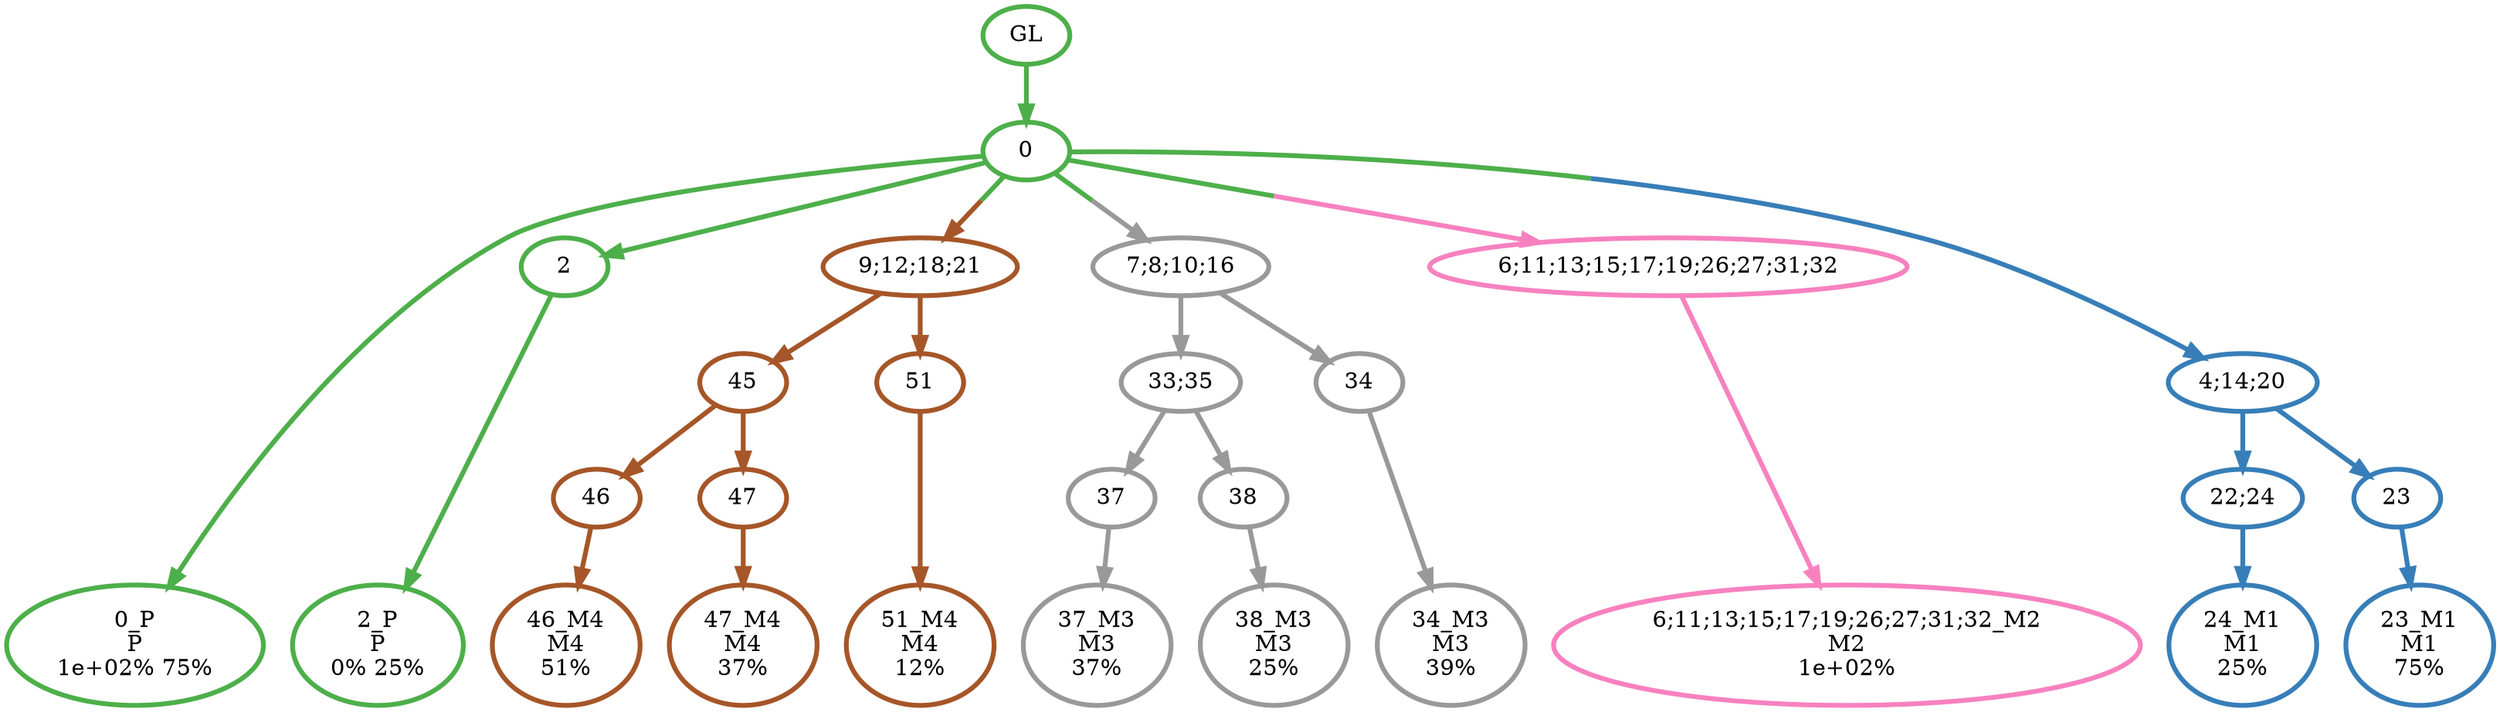 digraph T {
	{
		rank=same
		25 [penwidth=3,colorscheme=set19,color=3,label="0_P\nP\n1e+02% 75%"]
		23 [penwidth=3,colorscheme=set19,color=3,label="2_P\nP\n0% 25%"]
		21 [penwidth=3,colorscheme=set19,color=2,label="24_M1\nM1\n25%"]
		19 [penwidth=3,colorscheme=set19,color=2,label="23_M1\nM1\n75%"]
		18 [penwidth=3,colorscheme=set19,color=8,label="6;11;13;15;17;19;26;27;31;32_M2\nM2\n1e+02%"]
		15 [penwidth=3,colorscheme=set19,color=9,label="37_M3\nM3\n37%"]
		13 [penwidth=3,colorscheme=set19,color=9,label="38_M3\nM3\n25%"]
		11 [penwidth=3,colorscheme=set19,color=9,label="34_M3\nM3\n39%"]
		8 [penwidth=3,colorscheme=set19,color=7,label="46_M4\nM4\n51%"]
		6 [penwidth=3,colorscheme=set19,color=7,label="47_M4\nM4\n37%"]
		4 [penwidth=3,colorscheme=set19,color=7,label="51_M4\nM4\n12%"]
	}
	27 [penwidth=3,colorscheme=set19,color=3,label="GL"]
	26 [penwidth=3,colorscheme=set19,color=3,label="0"]
	24 [penwidth=3,colorscheme=set19,color=3,label="2"]
	22 [penwidth=3,colorscheme=set19,color=2,label="22;24"]
	20 [penwidth=3,colorscheme=set19,color=2,label="23"]
	17 [penwidth=3,colorscheme=set19,color=9,label="33;35"]
	16 [penwidth=3,colorscheme=set19,color=9,label="37"]
	14 [penwidth=3,colorscheme=set19,color=9,label="38"]
	12 [penwidth=3,colorscheme=set19,color=9,label="34"]
	10 [penwidth=3,colorscheme=set19,color=7,label="45"]
	9 [penwidth=3,colorscheme=set19,color=7,label="46"]
	7 [penwidth=3,colorscheme=set19,color=7,label="47"]
	5 [penwidth=3,colorscheme=set19,color=7,label="51"]
	3 [penwidth=3,colorscheme=set19,color=7,label="9;12;18;21"]
	2 [penwidth=3,colorscheme=set19,color=9,label="7;8;10;16"]
	1 [penwidth=3,colorscheme=set19,color=8,label="6;11;13;15;17;19;26;27;31;32"]
	0 [penwidth=3,colorscheme=set19,color=2,label="4;14;20"]
	27 -> 26 [penwidth=3,colorscheme=set19,color=3]
	26 -> 25 [penwidth=3,colorscheme=set19,color=3]
	26 -> 24 [penwidth=3,colorscheme=set19,color=3]
	26 -> 3 [penwidth=3,colorscheme=set19,color="3;0.5:7"]
	26 -> 2 [penwidth=3,colorscheme=set19,color="3;0.5:9"]
	26 -> 1 [penwidth=3,colorscheme=set19,color="3;0.5:8"]
	26 -> 0 [penwidth=3,colorscheme=set19,color="3;0.5:2"]
	24 -> 23 [penwidth=3,colorscheme=set19,color=3]
	22 -> 21 [penwidth=3,colorscheme=set19,color=2]
	20 -> 19 [penwidth=3,colorscheme=set19,color=2]
	17 -> 16 [penwidth=3,colorscheme=set19,color=9]
	17 -> 14 [penwidth=3,colorscheme=set19,color=9]
	16 -> 15 [penwidth=3,colorscheme=set19,color=9]
	14 -> 13 [penwidth=3,colorscheme=set19,color=9]
	12 -> 11 [penwidth=3,colorscheme=set19,color=9]
	10 -> 9 [penwidth=3,colorscheme=set19,color=7]
	10 -> 7 [penwidth=3,colorscheme=set19,color=7]
	9 -> 8 [penwidth=3,colorscheme=set19,color=7]
	7 -> 6 [penwidth=3,colorscheme=set19,color=7]
	5 -> 4 [penwidth=3,colorscheme=set19,color=7]
	3 -> 10 [penwidth=3,colorscheme=set19,color=7]
	3 -> 5 [penwidth=3,colorscheme=set19,color=7]
	2 -> 17 [penwidth=3,colorscheme=set19,color=9]
	2 -> 12 [penwidth=3,colorscheme=set19,color=9]
	1 -> 18 [penwidth=3,colorscheme=set19,color=8]
	0 -> 22 [penwidth=3,colorscheme=set19,color=2]
	0 -> 20 [penwidth=3,colorscheme=set19,color=2]
}
